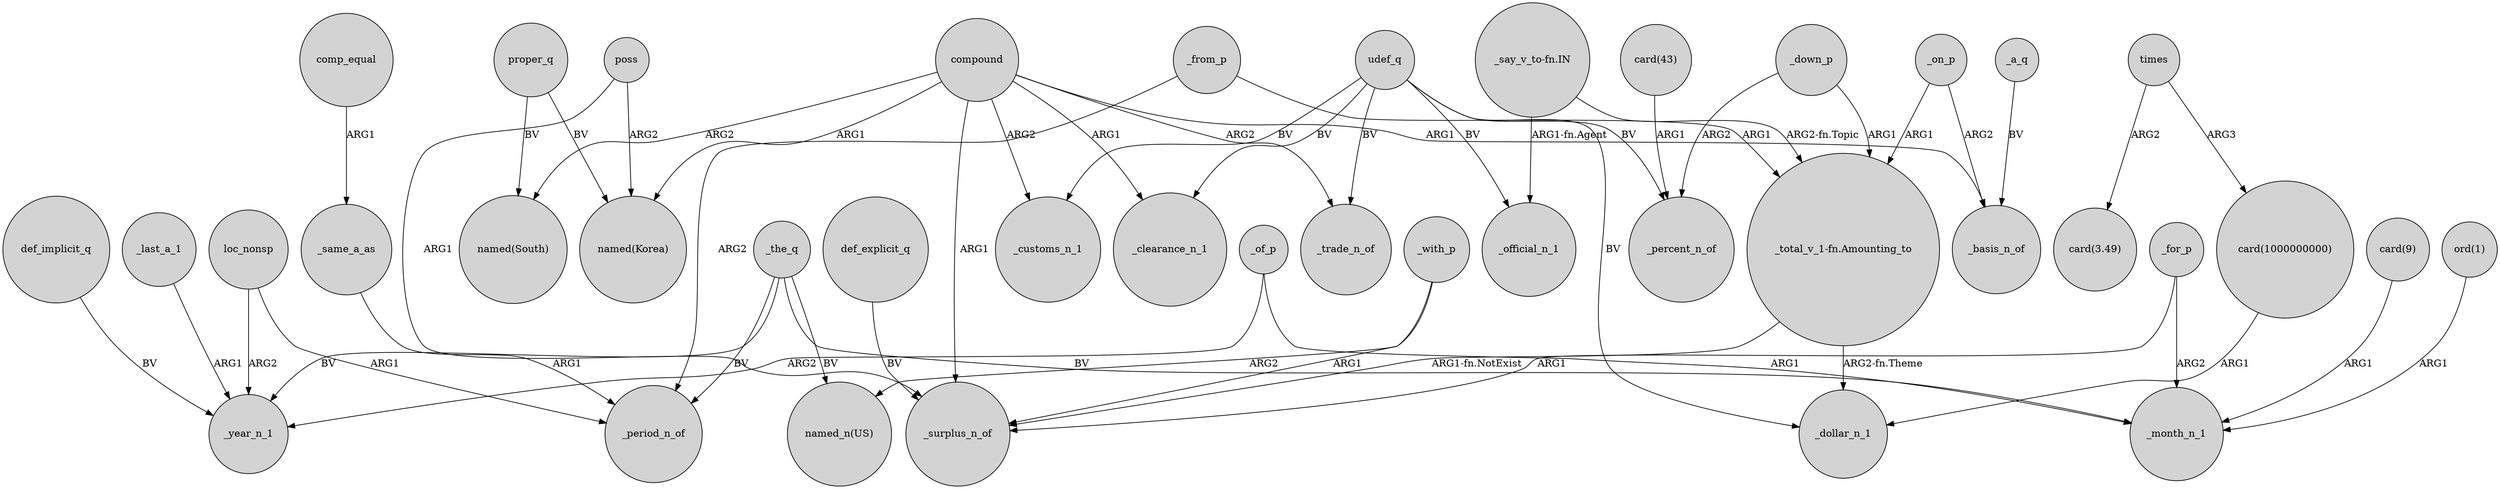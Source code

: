 digraph {
	node [shape=circle style=filled]
	_for_p -> _month_n_1 [label=ARG2]
	compound -> "named(South)" [label=ARG2]
	udef_q -> _trade_n_of [label=BV]
	_same_a_as -> _period_n_of [label=ARG1]
	def_implicit_q -> _year_n_1 [label=BV]
	"_total_v_1-fn.Amounting_to" -> _surplus_n_of [label="ARG1-fn.NotExist"]
	_of_p -> _year_n_1 [label=ARG2]
	"_say_v_to-fn.IN" -> _official_n_1 [label="ARG1-fn.Agent"]
	_with_p -> _surplus_n_of [label=ARG1]
	compound -> _basis_n_of [label=ARG1]
	_from_p -> _period_n_of [label=ARG2]
	poss -> _surplus_n_of [label=ARG1]
	loc_nonsp -> _period_n_of [label=ARG1]
	"card(43)" -> _percent_n_of [label=ARG1]
	_a_q -> _basis_n_of [label=BV]
	_the_q -> "named_n(US)" [label=BV]
	poss -> "named(Korea)" [label=ARG2]
	times -> "card(1000000000)" [label=ARG3]
	compound -> _customs_n_1 [label=ARG2]
	_the_q -> _period_n_of [label=BV]
	_the_q -> _month_n_1 [label=BV]
	compound -> _clearance_n_1 [label=ARG1]
	comp_equal -> _same_a_as [label=ARG1]
	udef_q -> _official_n_1 [label=BV]
	"card(9)" -> _month_n_1 [label=ARG1]
	proper_q -> "named(Korea)" [label=BV]
	compound -> _trade_n_of [label=ARG2]
	udef_q -> _customs_n_1 [label=BV]
	_of_p -> _month_n_1 [label=ARG1]
	loc_nonsp -> _year_n_1 [label=ARG2]
	_last_a_1 -> _year_n_1 [label=ARG1]
	_from_p -> "_total_v_1-fn.Amounting_to" [label=ARG1]
	compound -> _surplus_n_of [label=ARG1]
	_the_q -> _year_n_1 [label=BV]
	_on_p -> "_total_v_1-fn.Amounting_to" [label=ARG1]
	def_explicit_q -> _surplus_n_of [label=BV]
	udef_q -> _clearance_n_1 [label=BV]
	_on_p -> _basis_n_of [label=ARG2]
	_down_p -> "_total_v_1-fn.Amounting_to" [label=ARG1]
	_for_p -> _surplus_n_of [label=ARG1]
	"_say_v_to-fn.IN" -> "_total_v_1-fn.Amounting_to" [label="ARG2-fn.Topic"]
	udef_q -> _percent_n_of [label=BV]
	"ord(1)" -> _month_n_1 [label=ARG1]
	"card(1000000000)" -> _dollar_n_1 [label=ARG1]
	proper_q -> "named(South)" [label=BV]
	"_total_v_1-fn.Amounting_to" -> _dollar_n_1 [label="ARG2-fn.Theme"]
	_down_p -> _percent_n_of [label=ARG2]
	times -> "card(3.49)" [label=ARG2]
	compound -> "named(Korea)" [label=ARG1]
	udef_q -> _dollar_n_1 [label=BV]
	_with_p -> "named_n(US)" [label=ARG2]
}
